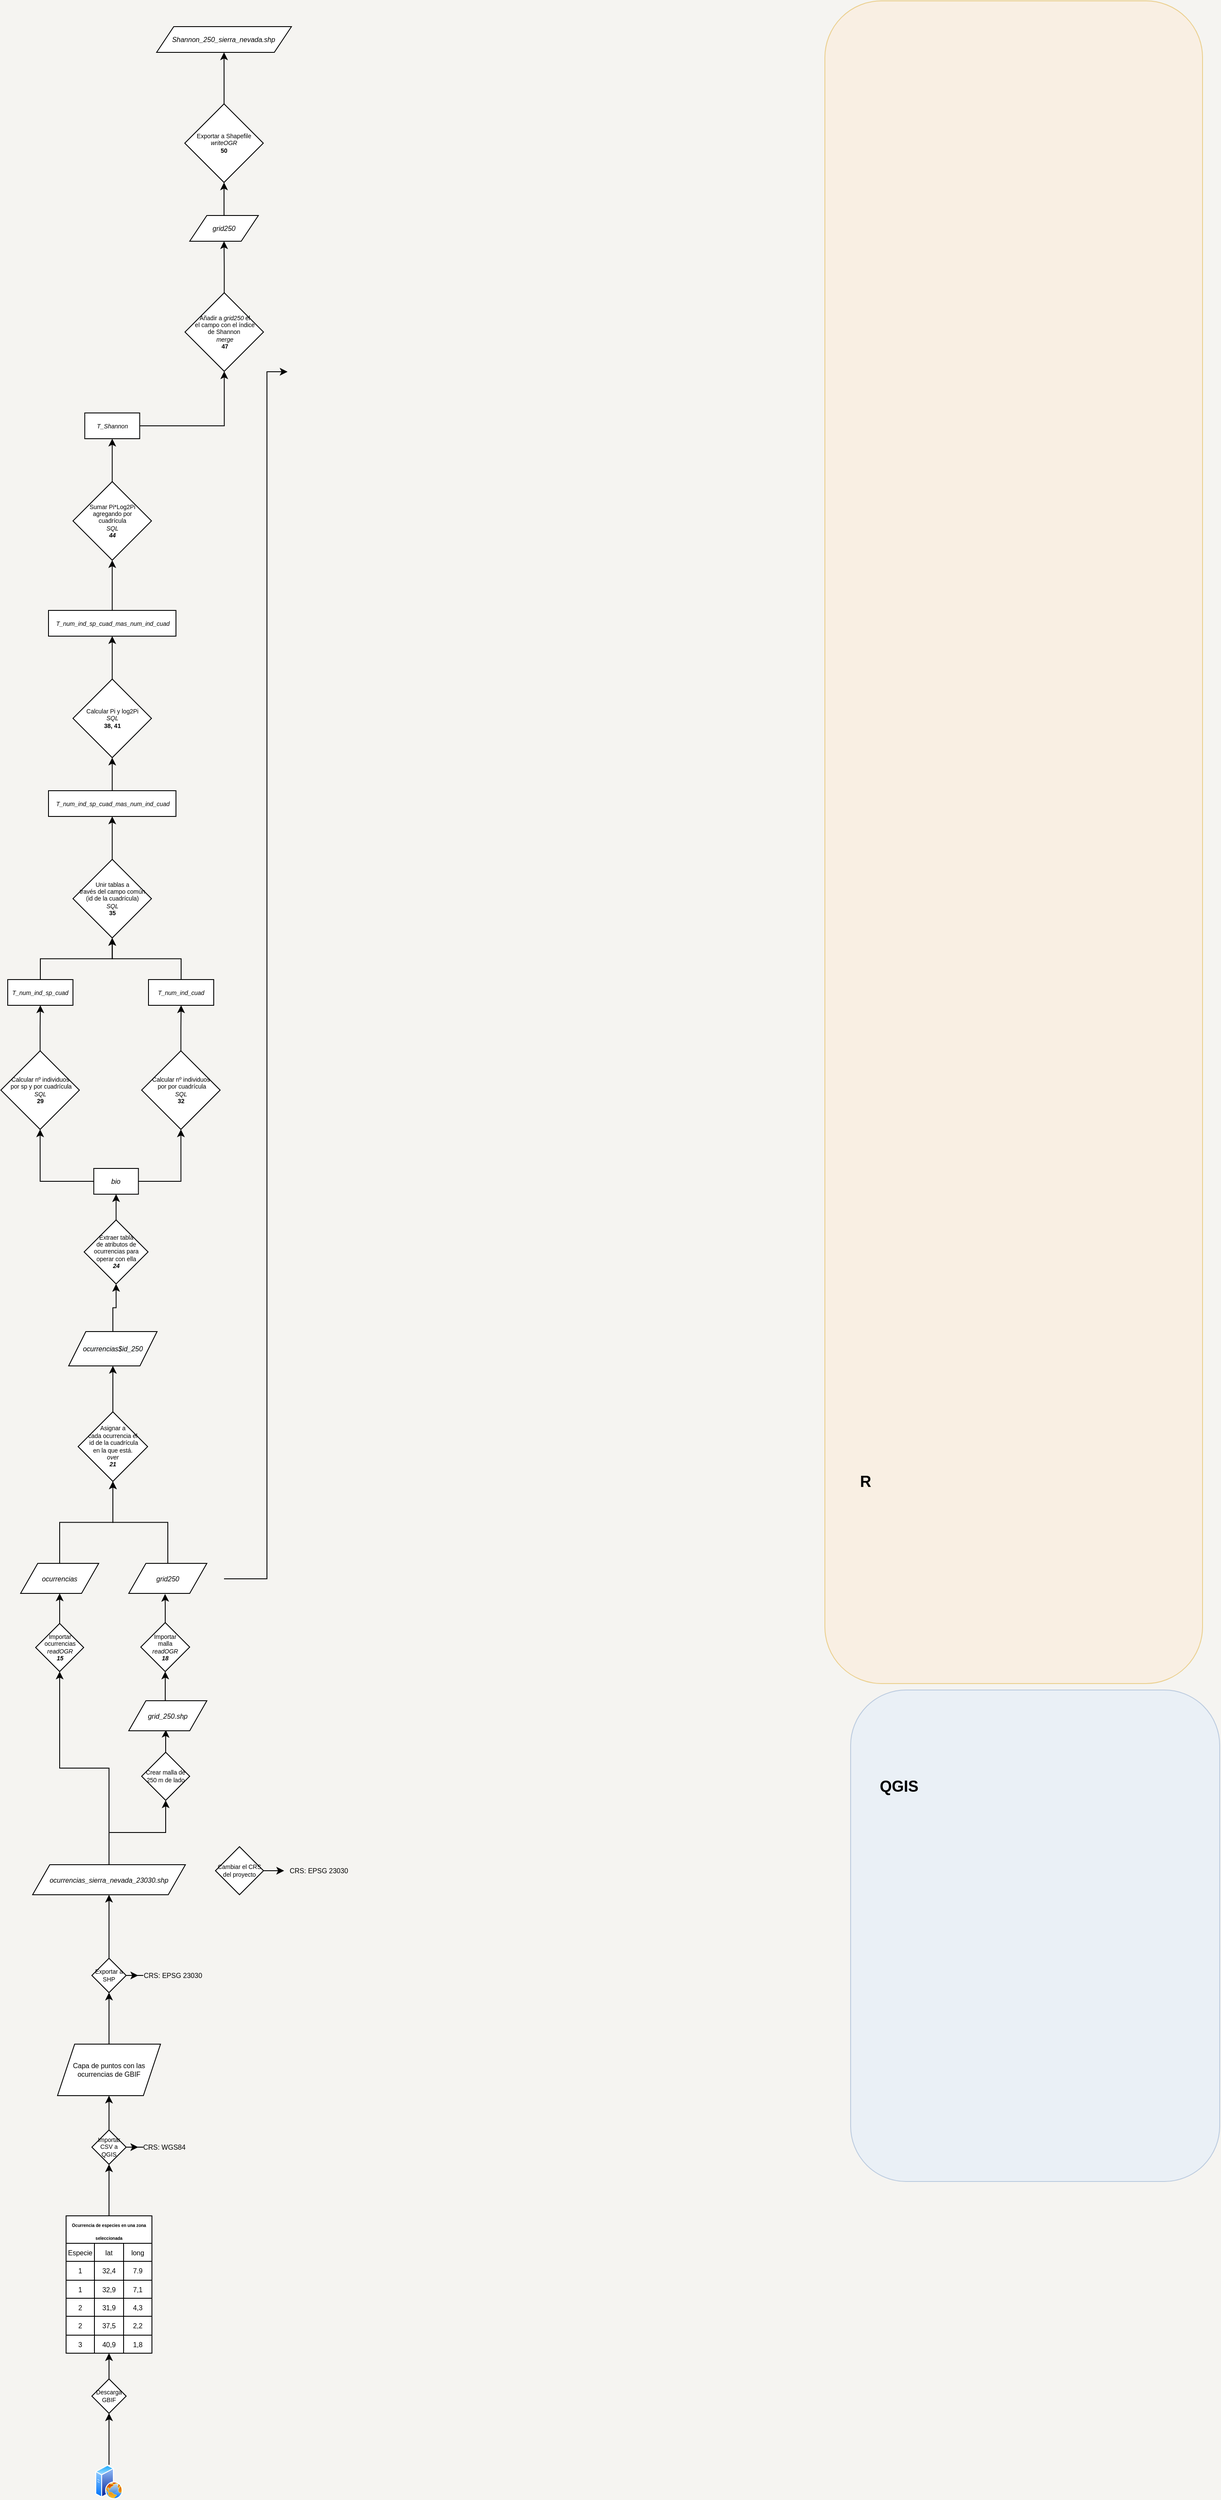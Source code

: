 <mxfile version="13.9.9" type="device"><diagram id="Jit6ATI7Qt1ZiND9DbnM" name="Page-1"><mxGraphModel dx="-1002" dy="2144" grid="0" gridSize="10" guides="1" tooltips="1" connect="1" arrows="1" fold="1" page="0" pageScale="1" pageWidth="827" pageHeight="1169" background="#F5F4F1" math="0" shadow="0"><root><mxCell id="0"/><mxCell id="1" parent="0"/><mxCell id="W3SlVdfrZyyok9W8B5x4-67" value="" style="rounded=1;whiteSpace=wrap;html=1;fontSize=8;opacity=40;fillColor=#dae8fc;strokeColor=#6c8ebf;" parent="1" vertex="1"><mxGeometry x="2220" y="-12.5" width="430" height="572.5" as="geometry"/></mxCell><mxCell id="W3SlVdfrZyyok9W8B5x4-66" value="" style="rounded=1;whiteSpace=wrap;html=1;fontSize=8;fillColor=#ffe6cc;strokeColor=#d79b00;opacity=40;" parent="1" vertex="1"><mxGeometry x="2190" y="-1980" width="440" height="1960" as="geometry"/></mxCell><mxCell id="2_f8lwy6tJqQZ87SBYRz-4" style="edgeStyle=orthogonalEdgeStyle;rounded=0;orthogonalLoop=1;jettySize=auto;html=1;entryX=0.5;entryY=1;entryDx=0;entryDy=0;fontSize=7;" parent="1" source="2_f8lwy6tJqQZ87SBYRz-5" target="2_f8lwy6tJqQZ87SBYRz-7" edge="1"><mxGeometry relative="1" as="geometry"/></mxCell><mxCell id="2_f8lwy6tJqQZ87SBYRz-5" value="" style="aspect=fixed;perimeter=ellipsePerimeter;html=1;align=center;shadow=0;dashed=0;spacingTop=3;image;image=img/lib/active_directory/web_server.svg;fontSize=7;" parent="1" vertex="1"><mxGeometry x="1340" y="890" width="32" height="40" as="geometry"/></mxCell><mxCell id="2_f8lwy6tJqQZ87SBYRz-75" style="edgeStyle=orthogonalEdgeStyle;rounded=0;orthogonalLoop=1;jettySize=auto;html=1;fontSize=8;" parent="1" source="2_f8lwy6tJqQZ87SBYRz-7" target="2_f8lwy6tJqQZ87SBYRz-47" edge="1"><mxGeometry relative="1" as="geometry"/></mxCell><mxCell id="2_f8lwy6tJqQZ87SBYRz-7" value="Descarga GBIF" style="rhombus;whiteSpace=wrap;html=1;fontSize=7;" parent="1" vertex="1"><mxGeometry x="1336" y="790" width="40" height="40" as="geometry"/></mxCell><mxCell id="2_f8lwy6tJqQZ87SBYRz-76" value="" style="group" parent="1" vertex="1" connectable="0"><mxGeometry x="1296" y="600" width="120" height="160" as="geometry"/></mxCell><mxCell id="2_f8lwy6tJqQZ87SBYRz-32" value="" style="shape=partialRectangle;html=1;whiteSpace=wrap;connectable=0;fillColor=none;top=0;left=0;bottom=0;right=0;overflow=hidden;strokeColor=#000000;" parent="2_f8lwy6tJqQZ87SBYRz-76" vertex="1"><mxGeometry y="80" width="60" height="40" as="geometry"/></mxCell><mxCell id="2_f8lwy6tJqQZ87SBYRz-33" value="" style="shape=partialRectangle;html=1;whiteSpace=wrap;connectable=0;fillColor=none;top=0;left=0;bottom=0;right=0;overflow=hidden;strokeColor=#000000;" parent="2_f8lwy6tJqQZ87SBYRz-76" vertex="1"><mxGeometry x="60" y="80" width="60" height="40" as="geometry"/></mxCell><mxCell id="2_f8lwy6tJqQZ87SBYRz-47" value="" style="shape=table;html=1;whiteSpace=wrap;startSize=0;container=1;collapsible=0;childLayout=tableLayout;fontSize=7;" parent="2_f8lwy6tJqQZ87SBYRz-76" vertex="1"><mxGeometry x="10" y="32" width="100" height="128" as="geometry"/></mxCell><mxCell id="2_f8lwy6tJqQZ87SBYRz-48" value="" style="shape=partialRectangle;html=1;whiteSpace=wrap;collapsible=0;dropTarget=0;pointerEvents=0;fillColor=none;top=0;left=0;bottom=0;right=0;points=[[0,0.5],[1,0.5]];portConstraint=eastwest;" parent="2_f8lwy6tJqQZ87SBYRz-47" vertex="1"><mxGeometry width="100" height="21" as="geometry"/></mxCell><mxCell id="2_f8lwy6tJqQZ87SBYRz-49" value="Especie" style="shape=partialRectangle;html=1;whiteSpace=wrap;connectable=0;overflow=hidden;fillColor=none;top=0;left=0;bottom=0;right=0;fontSize=8;" parent="2_f8lwy6tJqQZ87SBYRz-48" vertex="1"><mxGeometry width="33" height="21" as="geometry"/></mxCell><mxCell id="2_f8lwy6tJqQZ87SBYRz-50" value="lat" style="shape=partialRectangle;html=1;whiteSpace=wrap;connectable=0;overflow=hidden;fillColor=none;top=0;left=0;bottom=0;right=0;fontSize=8;" parent="2_f8lwy6tJqQZ87SBYRz-48" vertex="1"><mxGeometry x="33" width="34" height="21" as="geometry"/></mxCell><mxCell id="2_f8lwy6tJqQZ87SBYRz-51" value="long" style="shape=partialRectangle;html=1;whiteSpace=wrap;connectable=0;overflow=hidden;fillColor=none;top=0;left=0;bottom=0;right=0;fontSize=8;" parent="2_f8lwy6tJqQZ87SBYRz-48" vertex="1"><mxGeometry x="67" width="33" height="21" as="geometry"/></mxCell><mxCell id="2_f8lwy6tJqQZ87SBYRz-52" value="" style="shape=partialRectangle;html=1;whiteSpace=wrap;collapsible=0;dropTarget=0;pointerEvents=0;fillColor=none;top=0;left=0;bottom=0;right=0;points=[[0,0.5],[1,0.5]];portConstraint=eastwest;" parent="2_f8lwy6tJqQZ87SBYRz-47" vertex="1"><mxGeometry y="21" width="100" height="22" as="geometry"/></mxCell><mxCell id="2_f8lwy6tJqQZ87SBYRz-53" value="1" style="shape=partialRectangle;html=1;whiteSpace=wrap;connectable=0;overflow=hidden;fillColor=none;top=0;left=0;bottom=0;right=0;fontSize=8;" parent="2_f8lwy6tJqQZ87SBYRz-52" vertex="1"><mxGeometry width="33" height="22" as="geometry"/></mxCell><mxCell id="2_f8lwy6tJqQZ87SBYRz-54" value="32,4" style="shape=partialRectangle;html=1;whiteSpace=wrap;connectable=0;overflow=hidden;fillColor=none;top=0;left=0;bottom=0;right=0;fontSize=8;" parent="2_f8lwy6tJqQZ87SBYRz-52" vertex="1"><mxGeometry x="33" width="34" height="22" as="geometry"/></mxCell><mxCell id="2_f8lwy6tJqQZ87SBYRz-55" value="7.9" style="shape=partialRectangle;html=1;whiteSpace=wrap;connectable=0;overflow=hidden;fillColor=none;top=0;left=0;bottom=0;right=0;fontSize=8;" parent="2_f8lwy6tJqQZ87SBYRz-52" vertex="1"><mxGeometry x="67" width="33" height="22" as="geometry"/></mxCell><mxCell id="2_f8lwy6tJqQZ87SBYRz-56" value="" style="shape=partialRectangle;html=1;whiteSpace=wrap;collapsible=0;dropTarget=0;pointerEvents=0;fillColor=none;top=0;left=0;bottom=0;right=0;points=[[0,0.5],[1,0.5]];portConstraint=eastwest;" parent="2_f8lwy6tJqQZ87SBYRz-47" vertex="1"><mxGeometry y="43" width="100" height="21" as="geometry"/></mxCell><mxCell id="2_f8lwy6tJqQZ87SBYRz-57" value="1" style="shape=partialRectangle;html=1;whiteSpace=wrap;connectable=0;overflow=hidden;fillColor=none;top=0;left=0;bottom=0;right=0;fontSize=8;" parent="2_f8lwy6tJqQZ87SBYRz-56" vertex="1"><mxGeometry width="33" height="21" as="geometry"/></mxCell><mxCell id="2_f8lwy6tJqQZ87SBYRz-58" value="32,9" style="shape=partialRectangle;html=1;whiteSpace=wrap;connectable=0;overflow=hidden;fillColor=none;top=0;left=0;bottom=0;right=0;fontSize=8;" parent="2_f8lwy6tJqQZ87SBYRz-56" vertex="1"><mxGeometry x="33" width="34" height="21" as="geometry"/></mxCell><mxCell id="2_f8lwy6tJqQZ87SBYRz-59" value="7,1" style="shape=partialRectangle;html=1;whiteSpace=wrap;connectable=0;overflow=hidden;fillColor=none;top=0;left=0;bottom=0;right=0;fontSize=8;" parent="2_f8lwy6tJqQZ87SBYRz-56" vertex="1"><mxGeometry x="67" width="33" height="21" as="geometry"/></mxCell><mxCell id="2_f8lwy6tJqQZ87SBYRz-60" value="" style="shape=partialRectangle;html=1;whiteSpace=wrap;collapsible=0;dropTarget=0;pointerEvents=0;fillColor=none;top=0;left=0;bottom=0;right=0;points=[[0,0.5],[1,0.5]];portConstraint=eastwest;" parent="2_f8lwy6tJqQZ87SBYRz-47" vertex="1"><mxGeometry y="64" width="100" height="21" as="geometry"/></mxCell><mxCell id="2_f8lwy6tJqQZ87SBYRz-61" value="2" style="shape=partialRectangle;html=1;whiteSpace=wrap;connectable=0;overflow=hidden;fillColor=none;top=0;left=0;bottom=0;right=0;fontSize=8;" parent="2_f8lwy6tJqQZ87SBYRz-60" vertex="1"><mxGeometry width="33" height="21" as="geometry"/></mxCell><mxCell id="2_f8lwy6tJqQZ87SBYRz-62" value="31,9" style="shape=partialRectangle;html=1;whiteSpace=wrap;connectable=0;overflow=hidden;fillColor=none;top=0;left=0;bottom=0;right=0;fontSize=8;" parent="2_f8lwy6tJqQZ87SBYRz-60" vertex="1"><mxGeometry x="33" width="34" height="21" as="geometry"/></mxCell><mxCell id="2_f8lwy6tJqQZ87SBYRz-63" value="4,3" style="shape=partialRectangle;html=1;whiteSpace=wrap;connectable=0;overflow=hidden;fillColor=none;top=0;left=0;bottom=0;right=0;fontSize=8;" parent="2_f8lwy6tJqQZ87SBYRz-60" vertex="1"><mxGeometry x="67" width="33" height="21" as="geometry"/></mxCell><mxCell id="2_f8lwy6tJqQZ87SBYRz-64" value="" style="shape=partialRectangle;html=1;whiteSpace=wrap;collapsible=0;dropTarget=0;pointerEvents=0;fillColor=none;top=0;left=0;bottom=0;right=0;points=[[0,0.5],[1,0.5]];portConstraint=eastwest;" parent="2_f8lwy6tJqQZ87SBYRz-47" vertex="1"><mxGeometry y="85" width="100" height="22" as="geometry"/></mxCell><mxCell id="2_f8lwy6tJqQZ87SBYRz-65" value="2" style="shape=partialRectangle;html=1;whiteSpace=wrap;connectable=0;overflow=hidden;fillColor=none;top=0;left=0;bottom=0;right=0;fontSize=8;" parent="2_f8lwy6tJqQZ87SBYRz-64" vertex="1"><mxGeometry width="33" height="22" as="geometry"/></mxCell><mxCell id="2_f8lwy6tJqQZ87SBYRz-66" value="37,5" style="shape=partialRectangle;html=1;whiteSpace=wrap;connectable=0;overflow=hidden;fillColor=none;top=0;left=0;bottom=0;right=0;fontSize=8;" parent="2_f8lwy6tJqQZ87SBYRz-64" vertex="1"><mxGeometry x="33" width="34" height="22" as="geometry"/></mxCell><mxCell id="2_f8lwy6tJqQZ87SBYRz-67" value="2,2" style="shape=partialRectangle;html=1;whiteSpace=wrap;connectable=0;overflow=hidden;fillColor=none;top=0;left=0;bottom=0;right=0;fontSize=8;" parent="2_f8lwy6tJqQZ87SBYRz-64" vertex="1"><mxGeometry x="67" width="33" height="22" as="geometry"/></mxCell><mxCell id="2_f8lwy6tJqQZ87SBYRz-68" value="" style="shape=partialRectangle;html=1;whiteSpace=wrap;collapsible=0;dropTarget=0;pointerEvents=0;fillColor=none;top=0;left=0;bottom=0;right=0;points=[[0,0.5],[1,0.5]];portConstraint=eastwest;" parent="2_f8lwy6tJqQZ87SBYRz-47" vertex="1"><mxGeometry y="107" width="100" height="21" as="geometry"/></mxCell><mxCell id="2_f8lwy6tJqQZ87SBYRz-69" value="3" style="shape=partialRectangle;html=1;whiteSpace=wrap;connectable=0;overflow=hidden;fillColor=none;top=0;left=0;bottom=0;right=0;fontSize=8;" parent="2_f8lwy6tJqQZ87SBYRz-68" vertex="1"><mxGeometry width="33" height="21" as="geometry"/></mxCell><mxCell id="2_f8lwy6tJqQZ87SBYRz-70" value="40,9" style="shape=partialRectangle;html=1;whiteSpace=wrap;connectable=0;overflow=hidden;fillColor=none;top=0;left=0;bottom=0;right=0;fontSize=8;" parent="2_f8lwy6tJqQZ87SBYRz-68" vertex="1"><mxGeometry x="33" width="34" height="21" as="geometry"/></mxCell><mxCell id="2_f8lwy6tJqQZ87SBYRz-71" value="1,8" style="shape=partialRectangle;html=1;whiteSpace=wrap;connectable=0;overflow=hidden;fillColor=none;top=0;left=0;bottom=0;right=0;fontSize=8;" parent="2_f8lwy6tJqQZ87SBYRz-68" vertex="1"><mxGeometry x="67" width="33" height="21" as="geometry"/></mxCell><mxCell id="2_f8lwy6tJqQZ87SBYRz-72" value="&lt;font style=&quot;font-size: 5px&quot;&gt;Ocurrencia de especies en una zona seleccionada&lt;/font&gt;" style="rounded=0;whiteSpace=wrap;html=1;strokeColor=#000000;fontStyle=1" parent="2_f8lwy6tJqQZ87SBYRz-76" vertex="1"><mxGeometry x="10" width="100" height="32" as="geometry"/></mxCell><mxCell id="2_f8lwy6tJqQZ87SBYRz-80" style="edgeStyle=orthogonalEdgeStyle;rounded=0;orthogonalLoop=1;jettySize=auto;html=1;exitX=0.5;exitY=0;exitDx=0;exitDy=0;entryX=0.5;entryY=1;entryDx=0;entryDy=0;fontSize=8;" parent="1" source="2_f8lwy6tJqQZ87SBYRz-77" target="2_f8lwy6tJqQZ87SBYRz-79" edge="1"><mxGeometry relative="1" as="geometry"/></mxCell><mxCell id="2_f8lwy6tJqQZ87SBYRz-84" style="edgeStyle=orthogonalEdgeStyle;rounded=0;orthogonalLoop=1;jettySize=auto;html=1;fontSize=8;" parent="1" source="2_f8lwy6tJqQZ87SBYRz-77" target="2_f8lwy6tJqQZ87SBYRz-82" edge="1"><mxGeometry relative="1" as="geometry"/></mxCell><mxCell id="2_f8lwy6tJqQZ87SBYRz-77" value="Importar CSV a QGIS" style="rhombus;whiteSpace=wrap;html=1;fontSize=7;" parent="1" vertex="1"><mxGeometry x="1336" y="500" width="40" height="40" as="geometry"/></mxCell><mxCell id="2_f8lwy6tJqQZ87SBYRz-78" style="edgeStyle=orthogonalEdgeStyle;rounded=0;orthogonalLoop=1;jettySize=auto;html=1;entryX=0.5;entryY=1;entryDx=0;entryDy=0;fontSize=8;" parent="1" source="2_f8lwy6tJqQZ87SBYRz-72" target="2_f8lwy6tJqQZ87SBYRz-77" edge="1"><mxGeometry relative="1" as="geometry"/></mxCell><mxCell id="2_f8lwy6tJqQZ87SBYRz-86" style="edgeStyle=orthogonalEdgeStyle;rounded=0;orthogonalLoop=1;jettySize=auto;html=1;exitX=0.5;exitY=0;exitDx=0;exitDy=0;entryX=0.5;entryY=1;entryDx=0;entryDy=0;fontSize=8;" parent="1" source="2_f8lwy6tJqQZ87SBYRz-79" target="2_f8lwy6tJqQZ87SBYRz-85" edge="1"><mxGeometry relative="1" as="geometry"/></mxCell><mxCell id="2_f8lwy6tJqQZ87SBYRz-79" value="Capa de puntos con las ocurrencias de GBIF" style="shape=parallelogram;perimeter=parallelogramPerimeter;whiteSpace=wrap;html=1;fixedSize=1;strokeColor=#000000;fontSize=8;" parent="1" vertex="1"><mxGeometry x="1296" y="400" width="120" height="60" as="geometry"/></mxCell><mxCell id="2_f8lwy6tJqQZ87SBYRz-82" value="CRS: WGS84" style="text;html=1;align=center;verticalAlign=middle;resizable=0;points=[];autosize=1;fontSize=8;" parent="1" vertex="1"><mxGeometry x="1390" y="510" width="60" height="20" as="geometry"/></mxCell><mxCell id="2_f8lwy6tJqQZ87SBYRz-88" style="edgeStyle=orthogonalEdgeStyle;rounded=0;orthogonalLoop=1;jettySize=auto;html=1;fontSize=8;" parent="1" source="2_f8lwy6tJqQZ87SBYRz-85" target="2_f8lwy6tJqQZ87SBYRz-87" edge="1"><mxGeometry relative="1" as="geometry"/></mxCell><mxCell id="W3SlVdfrZyyok9W8B5x4-6" style="edgeStyle=orthogonalEdgeStyle;rounded=0;orthogonalLoop=1;jettySize=auto;html=1;" parent="1" source="2_f8lwy6tJqQZ87SBYRz-85" target="W3SlVdfrZyyok9W8B5x4-65" edge="1"><mxGeometry relative="1" as="geometry"/></mxCell><mxCell id="2_f8lwy6tJqQZ87SBYRz-85" value="Exportar a SHP" style="rhombus;whiteSpace=wrap;html=1;fontSize=7;" parent="1" vertex="1"><mxGeometry x="1336" y="300" width="40" height="40" as="geometry"/></mxCell><mxCell id="2_f8lwy6tJqQZ87SBYRz-87" value="CRS: EPSG 23030" style="text;html=1;align=center;verticalAlign=middle;resizable=0;points=[];autosize=1;fontSize=8;" parent="1" vertex="1"><mxGeometry x="1390" y="310" width="80" height="20" as="geometry"/></mxCell><mxCell id="W3SlVdfrZyyok9W8B5x4-3" style="edgeStyle=orthogonalEdgeStyle;rounded=0;orthogonalLoop=1;jettySize=auto;html=1;" parent="1" source="2_f8lwy6tJqQZ87SBYRz-89" target="W3SlVdfrZyyok9W8B5x4-2" edge="1"><mxGeometry relative="1" as="geometry"/></mxCell><mxCell id="2_f8lwy6tJqQZ87SBYRz-89" value="Cambiar el CRS del proyecto" style="rhombus;whiteSpace=wrap;html=1;fontSize=7;" parent="1" vertex="1"><mxGeometry x="1480" y="170" width="56" height="56" as="geometry"/></mxCell><mxCell id="W3SlVdfrZyyok9W8B5x4-2" value="CRS: EPSG 23030" style="text;html=1;align=center;verticalAlign=middle;resizable=0;points=[];autosize=1;fontSize=8;" parent="1" vertex="1"><mxGeometry x="1560" y="188" width="80" height="20" as="geometry"/></mxCell><mxCell id="W3SlVdfrZyyok9W8B5x4-8" style="edgeStyle=orthogonalEdgeStyle;rounded=0;orthogonalLoop=1;jettySize=auto;html=1;entryX=0.5;entryY=1;entryDx=0;entryDy=0;fontSize=8;exitX=0.5;exitY=0;exitDx=0;exitDy=0;" parent="1" source="W3SlVdfrZyyok9W8B5x4-65" target="W3SlVdfrZyyok9W8B5x4-7" edge="1"><mxGeometry relative="1" as="geometry"><mxPoint x="1270" y="170" as="sourcePoint"/></mxGeometry></mxCell><mxCell id="W3SlVdfrZyyok9W8B5x4-14" style="edgeStyle=orthogonalEdgeStyle;rounded=0;orthogonalLoop=1;jettySize=auto;html=1;fontSize=8;exitX=0.5;exitY=0;exitDx=0;exitDy=0;" parent="1" source="W3SlVdfrZyyok9W8B5x4-65" target="W3SlVdfrZyyok9W8B5x4-11" edge="1"><mxGeometry relative="1" as="geometry"/></mxCell><mxCell id="W3SlVdfrZyyok9W8B5x4-64" style="edgeStyle=orthogonalEdgeStyle;rounded=0;orthogonalLoop=1;jettySize=auto;html=1;entryX=0.475;entryY=0.971;entryDx=0;entryDy=0;entryPerimeter=0;fontSize=8;" parent="1" source="W3SlVdfrZyyok9W8B5x4-7" target="W3SlVdfrZyyok9W8B5x4-63" edge="1"><mxGeometry relative="1" as="geometry"/></mxCell><mxCell id="W3SlVdfrZyyok9W8B5x4-7" value="Crear malla de 250 m de lado" style="rhombus;whiteSpace=wrap;html=1;fontSize=7;" parent="1" vertex="1"><mxGeometry x="1394" y="60" width="56" height="56" as="geometry"/></mxCell><mxCell id="W3SlVdfrZyyok9W8B5x4-18" style="edgeStyle=orthogonalEdgeStyle;rounded=0;orthogonalLoop=1;jettySize=auto;html=1;entryX=0.5;entryY=1;entryDx=0;entryDy=0;fontSize=8;exitX=0.5;exitY=0;exitDx=0;exitDy=0;" parent="1" source="W3SlVdfrZyyok9W8B5x4-63" target="W3SlVdfrZyyok9W8B5x4-16" edge="1"><mxGeometry relative="1" as="geometry"/></mxCell><mxCell id="W3SlVdfrZyyok9W8B5x4-13" style="edgeStyle=orthogonalEdgeStyle;rounded=0;orthogonalLoop=1;jettySize=auto;html=1;entryX=0.5;entryY=1;entryDx=0;entryDy=0;fontSize=8;" parent="1" source="W3SlVdfrZyyok9W8B5x4-11" target="W3SlVdfrZyyok9W8B5x4-61" edge="1"><mxGeometry relative="1" as="geometry"/></mxCell><mxCell id="W3SlVdfrZyyok9W8B5x4-11" value="Importar ocurrencias&lt;br&gt;&lt;i&gt;readOGR&lt;br&gt;&lt;b&gt;15&lt;/b&gt;&lt;br&gt;&lt;/i&gt;" style="rhombus;whiteSpace=wrap;html=1;fontSize=7;" parent="1" vertex="1"><mxGeometry x="1270.5" y="-90" width="56" height="56" as="geometry"/></mxCell><mxCell id="W3SlVdfrZyyok9W8B5x4-20" style="edgeStyle=orthogonalEdgeStyle;rounded=0;orthogonalLoop=1;jettySize=auto;html=1;fontSize=8;exitX=0.5;exitY=0;exitDx=0;exitDy=0;" parent="1" source="W3SlVdfrZyyok9W8B5x4-61" target="W3SlVdfrZyyok9W8B5x4-19" edge="1"><mxGeometry relative="1" as="geometry"/></mxCell><mxCell id="W3SlVdfrZyyok9W8B5x4-15" style="edgeStyle=orthogonalEdgeStyle;rounded=0;orthogonalLoop=1;jettySize=auto;html=1;entryX=0.465;entryY=1.017;entryDx=0;entryDy=0;fontSize=8;entryPerimeter=0;" parent="1" source="W3SlVdfrZyyok9W8B5x4-16" target="W3SlVdfrZyyok9W8B5x4-62" edge="1"><mxGeometry relative="1" as="geometry"/></mxCell><mxCell id="W3SlVdfrZyyok9W8B5x4-16" value="Importar&lt;br&gt;malla&lt;br&gt;&lt;i&gt;readOGR&lt;br&gt;&lt;b&gt;18&lt;/b&gt;&lt;br&gt;&lt;/i&gt;" style="rhombus;whiteSpace=wrap;html=1;fontSize=7;" parent="1" vertex="1"><mxGeometry x="1393" y="-91" width="57" height="57" as="geometry"/></mxCell><mxCell id="W3SlVdfrZyyok9W8B5x4-21" style="edgeStyle=orthogonalEdgeStyle;rounded=0;orthogonalLoop=1;jettySize=auto;html=1;fontSize=8;exitX=0.5;exitY=0;exitDx=0;exitDy=0;" parent="1" source="W3SlVdfrZyyok9W8B5x4-62" target="W3SlVdfrZyyok9W8B5x4-19" edge="1"><mxGeometry relative="1" as="geometry"/></mxCell><mxCell id="W3SlVdfrZyyok9W8B5x4-52" style="edgeStyle=orthogonalEdgeStyle;rounded=0;orthogonalLoop=1;jettySize=auto;html=1;fontSize=8;" parent="1" edge="1"><mxGeometry relative="1" as="geometry"><Array as="points"><mxPoint x="1540" y="-142"/><mxPoint x="1540" y="-1548"/></Array><mxPoint x="1490" y="-142" as="sourcePoint"/><mxPoint x="1564" y="-1548" as="targetPoint"/></mxGeometry></mxCell><mxCell id="W3SlVdfrZyyok9W8B5x4-23" style="edgeStyle=orthogonalEdgeStyle;rounded=0;orthogonalLoop=1;jettySize=auto;html=1;entryX=0.5;entryY=1;entryDx=0;entryDy=0;fontSize=8;" parent="1" source="W3SlVdfrZyyok9W8B5x4-19" target="W3SlVdfrZyyok9W8B5x4-60" edge="1"><mxGeometry relative="1" as="geometry"/></mxCell><mxCell id="W3SlVdfrZyyok9W8B5x4-19" value="Asignar a &lt;br&gt;cada ocurrencia el&lt;br&gt;&amp;nbsp;id de la cuadrícula&lt;br&gt;en la que está.&lt;br&gt;&lt;i&gt;over&lt;br&gt;&lt;b&gt;21&lt;/b&gt;&lt;br&gt;&lt;/i&gt;" style="rhombus;whiteSpace=wrap;html=1;fontSize=7;" parent="1" vertex="1"><mxGeometry x="1320" y="-336.5" width="81" height="81" as="geometry"/></mxCell><mxCell id="W3SlVdfrZyyok9W8B5x4-25" style="edgeStyle=orthogonalEdgeStyle;rounded=0;orthogonalLoop=1;jettySize=auto;html=1;entryX=0.5;entryY=1;entryDx=0;entryDy=0;fontSize=8;exitX=0.5;exitY=0;exitDx=0;exitDy=0;" parent="1" source="W3SlVdfrZyyok9W8B5x4-60" target="W3SlVdfrZyyok9W8B5x4-24" edge="1"><mxGeometry relative="1" as="geometry"/></mxCell><mxCell id="W3SlVdfrZyyok9W8B5x4-27" style="edgeStyle=orthogonalEdgeStyle;rounded=0;orthogonalLoop=1;jettySize=auto;html=1;entryX=0.5;entryY=1;entryDx=0;entryDy=0;fontSize=8;" parent="1" source="W3SlVdfrZyyok9W8B5x4-24" target="W3SlVdfrZyyok9W8B5x4-26" edge="1"><mxGeometry relative="1" as="geometry"/></mxCell><mxCell id="W3SlVdfrZyyok9W8B5x4-24" value="Extraer tabla&lt;br&gt;de atributos de ocurrencias para operar con ella&lt;br&gt;&lt;b&gt;&lt;i&gt;24&lt;/i&gt;&lt;/b&gt;" style="rhombus;whiteSpace=wrap;html=1;fontSize=7;" parent="1" vertex="1"><mxGeometry x="1327" y="-560" width="74.5" height="74.5" as="geometry"/></mxCell><mxCell id="W3SlVdfrZyyok9W8B5x4-29" style="edgeStyle=orthogonalEdgeStyle;rounded=0;orthogonalLoop=1;jettySize=auto;html=1;entryX=0.5;entryY=1;entryDx=0;entryDy=0;fontSize=8;" parent="1" source="W3SlVdfrZyyok9W8B5x4-26" target="W3SlVdfrZyyok9W8B5x4-28" edge="1"><mxGeometry relative="1" as="geometry"/></mxCell><mxCell id="W3SlVdfrZyyok9W8B5x4-35" style="edgeStyle=orthogonalEdgeStyle;rounded=0;orthogonalLoop=1;jettySize=auto;html=1;entryX=0.5;entryY=1;entryDx=0;entryDy=0;fontSize=8;" parent="1" source="W3SlVdfrZyyok9W8B5x4-26" target="W3SlVdfrZyyok9W8B5x4-33" edge="1"><mxGeometry relative="1" as="geometry"/></mxCell><mxCell id="W3SlVdfrZyyok9W8B5x4-26" value="bio" style="rounded=0;whiteSpace=wrap;html=1;fontSize=8;fontStyle=2" parent="1" vertex="1"><mxGeometry x="1338.25" y="-620" width="52" height="30" as="geometry"/></mxCell><mxCell id="W3SlVdfrZyyok9W8B5x4-31" style="edgeStyle=orthogonalEdgeStyle;rounded=0;orthogonalLoop=1;jettySize=auto;html=1;entryX=0.5;entryY=1;entryDx=0;entryDy=0;fontSize=8;" parent="1" source="W3SlVdfrZyyok9W8B5x4-28" target="W3SlVdfrZyyok9W8B5x4-30" edge="1"><mxGeometry relative="1" as="geometry"/></mxCell><mxCell id="W3SlVdfrZyyok9W8B5x4-28" value="Calcular nº individuos&lt;br&gt;&amp;nbsp;por sp y por cuadrícula&lt;br&gt;&lt;i&gt;SQL&lt;br&gt;&lt;/i&gt;&lt;b&gt;29&lt;/b&gt;&lt;span style=&quot;color: rgba(0 , 0 , 0 , 0) ; font-family: monospace ; font-size: 0px&quot;&gt;xGraphModel%3E%3Croot%3E%3CmxCell%20id%3D%220%22%2F%3E%3CmxCell%20id%3D%221%22%20parent%3D%220%22%2F%3E%3CmxCell%20id%3D%222%22%20value%3D%22Extraer%20tabla%20de%20atributos%20de%20ocurrencias%20para%20operar%20con%20ella%22%20style%3D%22rhombus%3BwhiteSpace%3Dwrap%3Bhtml%3D1%3BfontSize%3D7%3B%22%20vertex%3D%221%22%20parent%3D%221%22%3E%3CmxGeometry%20x%3D%221327%22%20y%3D%22-560%22%20width%3D%2274.5%22%20height%3D%2274.5%22%20as%3D%22geometry%22%2F%3E%3C%2FmxCell%3E%3C%2Froot%3E%3C%2FmxGraphModel%3E&lt;/span&gt;" style="rhombus;whiteSpace=wrap;html=1;fontSize=7;" parent="1" vertex="1"><mxGeometry x="1230" y="-757" width="91.5" height="91.5" as="geometry"/></mxCell><mxCell id="W3SlVdfrZyyok9W8B5x4-38" style="edgeStyle=orthogonalEdgeStyle;rounded=0;orthogonalLoop=1;jettySize=auto;html=1;entryX=0.5;entryY=1;entryDx=0;entryDy=0;fontSize=8;" parent="1" source="W3SlVdfrZyyok9W8B5x4-30" target="W3SlVdfrZyyok9W8B5x4-36" edge="1"><mxGeometry relative="1" as="geometry"/></mxCell><mxCell id="W3SlVdfrZyyok9W8B5x4-30" value="&lt;i style=&quot;font-size: 7px&quot;&gt;T_num_ind_sp_cuad&lt;/i&gt;" style="rounded=0;whiteSpace=wrap;html=1;fontSize=8;" parent="1" vertex="1"><mxGeometry x="1238" y="-840" width="76" height="30" as="geometry"/></mxCell><mxCell id="W3SlVdfrZyyok9W8B5x4-32" style="edgeStyle=orthogonalEdgeStyle;rounded=0;orthogonalLoop=1;jettySize=auto;html=1;entryX=0.5;entryY=1;entryDx=0;entryDy=0;fontSize=8;" parent="1" source="W3SlVdfrZyyok9W8B5x4-33" target="W3SlVdfrZyyok9W8B5x4-34" edge="1"><mxGeometry relative="1" as="geometry"/></mxCell><mxCell id="W3SlVdfrZyyok9W8B5x4-33" value="Calcular nº individuos&lt;br&gt;&amp;nbsp;por por cuadrícula&lt;br&gt;&lt;i&gt;SQL&lt;br&gt;&lt;/i&gt;&lt;b&gt;32&lt;/b&gt;&lt;span style=&quot;color: rgba(0 , 0 , 0 , 0) ; font-family: monospace ; font-size: 0px&quot;&gt;mxGraphModel%3E%3Croot%3E%3CmxCell%20id%3D%220%22%2F%3E%3CmxCell%20id%3D%221%22%20parent%3D%220%22%2F%3E%3CmxCell%20id%3D%222%22%20value%3D%22Extraer%20tabla%20de%20atributos%20de%20ocurrencias%20para%20operar%20con%20ella%22%20style%3D%22rhombus%3BwhiteSpace%3Dwrap%3Bhtml%3D1%3BfontSize%3D7%3B%22%20vertex%3D%221%22%20parent%3D%221%22%3E%3CmxGeometry%20x%3D%221327%22%20y%3D%22-560%22%20width%3D%2274.5%22%20height%3D%2274.5%22%20as%3D%22geometry%22%2F%3E%3C%2FmxCell%3E%3C%2Froot%3E%3C%2FmxGraphModel%3E&lt;/span&gt;" style="rhombus;whiteSpace=wrap;html=1;fontSize=7;" parent="1" vertex="1"><mxGeometry x="1394" y="-757" width="91.5" height="91.5" as="geometry"/></mxCell><mxCell id="W3SlVdfrZyyok9W8B5x4-39" style="edgeStyle=orthogonalEdgeStyle;rounded=0;orthogonalLoop=1;jettySize=auto;html=1;entryX=0.5;entryY=1;entryDx=0;entryDy=0;fontSize=8;" parent="1" source="W3SlVdfrZyyok9W8B5x4-34" target="W3SlVdfrZyyok9W8B5x4-36" edge="1"><mxGeometry relative="1" as="geometry"/></mxCell><mxCell id="W3SlVdfrZyyok9W8B5x4-34" value="&lt;i style=&quot;font-size: 7px&quot;&gt;T_num_ind_cuad&lt;/i&gt;" style="rounded=0;whiteSpace=wrap;html=1;fontSize=8;" parent="1" vertex="1"><mxGeometry x="1402" y="-840" width="76" height="30" as="geometry"/></mxCell><mxCell id="W3SlVdfrZyyok9W8B5x4-41" style="edgeStyle=orthogonalEdgeStyle;rounded=0;orthogonalLoop=1;jettySize=auto;html=1;entryX=0.5;entryY=1;entryDx=0;entryDy=0;fontSize=8;" parent="1" source="W3SlVdfrZyyok9W8B5x4-36" target="W3SlVdfrZyyok9W8B5x4-40" edge="1"><mxGeometry relative="1" as="geometry"/></mxCell><mxCell id="W3SlVdfrZyyok9W8B5x4-36" value="Unir tablas a&lt;br&gt;través del campo común&lt;br&gt;(id de la cuadrícula)&lt;br&gt;&lt;i&gt;SQL&lt;br&gt;&lt;/i&gt;&lt;b&gt;35&lt;/b&gt;" style="rhombus;whiteSpace=wrap;html=1;fontSize=7;" parent="1" vertex="1"><mxGeometry x="1314" y="-980" width="91.5" height="91.5" as="geometry"/></mxCell><mxCell id="W3SlVdfrZyyok9W8B5x4-43" style="edgeStyle=orthogonalEdgeStyle;rounded=0;orthogonalLoop=1;jettySize=auto;html=1;entryX=0.5;entryY=1;entryDx=0;entryDy=0;fontSize=8;" parent="1" source="W3SlVdfrZyyok9W8B5x4-40" target="W3SlVdfrZyyok9W8B5x4-42" edge="1"><mxGeometry relative="1" as="geometry"/></mxCell><mxCell id="W3SlVdfrZyyok9W8B5x4-40" value="&lt;span style=&quot;font-size: 7px&quot;&gt;&lt;i&gt;T_num_ind_sp_cuad_mas_num_ind_cuad&lt;/i&gt;&lt;/span&gt;" style="rounded=0;whiteSpace=wrap;html=1;fontSize=8;" parent="1" vertex="1"><mxGeometry x="1285.5" y="-1060" width="148.5" height="30" as="geometry"/></mxCell><mxCell id="W3SlVdfrZyyok9W8B5x4-45" style="edgeStyle=orthogonalEdgeStyle;rounded=0;orthogonalLoop=1;jettySize=auto;html=1;entryX=0.5;entryY=1;entryDx=0;entryDy=0;fontSize=8;" parent="1" source="W3SlVdfrZyyok9W8B5x4-42" target="W3SlVdfrZyyok9W8B5x4-44" edge="1"><mxGeometry relative="1" as="geometry"/></mxCell><mxCell id="W3SlVdfrZyyok9W8B5x4-42" value="Calcular Pi y log2Pi&lt;br&gt;&lt;i&gt;SQL&lt;br&gt;&lt;/i&gt;&lt;b&gt;38, 41&lt;/b&gt;" style="rhombus;whiteSpace=wrap;html=1;fontSize=7;" parent="1" vertex="1"><mxGeometry x="1314" y="-1190" width="91.5" height="91.5" as="geometry"/></mxCell><mxCell id="W3SlVdfrZyyok9W8B5x4-47" style="edgeStyle=orthogonalEdgeStyle;rounded=0;orthogonalLoop=1;jettySize=auto;html=1;entryX=0.5;entryY=1;entryDx=0;entryDy=0;fontSize=8;" parent="1" source="W3SlVdfrZyyok9W8B5x4-44" target="W3SlVdfrZyyok9W8B5x4-46" edge="1"><mxGeometry relative="1" as="geometry"/></mxCell><mxCell id="W3SlVdfrZyyok9W8B5x4-44" value="&lt;span style=&quot;font-size: 7px&quot;&gt;&lt;i&gt;T_num_ind_sp_cuad_mas_num_ind_cuad&lt;/i&gt;&lt;/span&gt;" style="rounded=0;whiteSpace=wrap;html=1;fontSize=8;" parent="1" vertex="1"><mxGeometry x="1285.5" y="-1270" width="148.5" height="30" as="geometry"/></mxCell><mxCell id="W3SlVdfrZyyok9W8B5x4-49" style="edgeStyle=orthogonalEdgeStyle;rounded=0;orthogonalLoop=1;jettySize=auto;html=1;entryX=0.5;entryY=1;entryDx=0;entryDy=0;fontSize=8;" parent="1" source="W3SlVdfrZyyok9W8B5x4-46" target="W3SlVdfrZyyok9W8B5x4-48" edge="1"><mxGeometry relative="1" as="geometry"/></mxCell><mxCell id="W3SlVdfrZyyok9W8B5x4-46" value="Sumar Pi*Log2Pi &lt;br&gt;agregando por&lt;br&gt;cuadrícula&lt;br&gt;&lt;i&gt;SQL&lt;br&gt;&lt;/i&gt;&lt;b&gt;&lt;i&gt;44&lt;/i&gt;&lt;/b&gt;" style="rhombus;whiteSpace=wrap;html=1;fontSize=7;" parent="1" vertex="1"><mxGeometry x="1314" y="-1420" width="91.5" height="91.5" as="geometry"/></mxCell><mxCell id="W3SlVdfrZyyok9W8B5x4-51" style="edgeStyle=orthogonalEdgeStyle;rounded=0;orthogonalLoop=1;jettySize=auto;html=1;entryX=0.5;entryY=1;entryDx=0;entryDy=0;fontSize=8;" parent="1" source="W3SlVdfrZyyok9W8B5x4-48" target="W3SlVdfrZyyok9W8B5x4-50" edge="1"><mxGeometry relative="1" as="geometry"/></mxCell><mxCell id="W3SlVdfrZyyok9W8B5x4-48" value="&lt;span style=&quot;font-size: 7px&quot;&gt;&lt;i&gt;T_Shannon&lt;/i&gt;&lt;/span&gt;" style="rounded=0;whiteSpace=wrap;html=1;fontSize=8;" parent="1" vertex="1"><mxGeometry x="1327.75" y="-1500" width="64" height="30" as="geometry"/></mxCell><mxCell id="W3SlVdfrZyyok9W8B5x4-54" style="edgeStyle=orthogonalEdgeStyle;rounded=0;orthogonalLoop=1;jettySize=auto;html=1;entryX=0.5;entryY=1;entryDx=0;entryDy=0;fontSize=8;" parent="1" source="W3SlVdfrZyyok9W8B5x4-50" target="W3SlVdfrZyyok9W8B5x4-53" edge="1"><mxGeometry relative="1" as="geometry"/></mxCell><mxCell id="W3SlVdfrZyyok9W8B5x4-50" value="Añadir a &lt;i&gt;grid250&lt;/i&gt;&amp;nbsp;el&lt;br&gt;el campo con el índice&lt;br&gt;de Shannon&amp;nbsp;&lt;br&gt;&lt;i&gt;merge&lt;/i&gt;&lt;br&gt;&lt;b&gt;47&lt;/b&gt;" style="rhombus;whiteSpace=wrap;html=1;fontSize=7;" parent="1" vertex="1"><mxGeometry x="1444.5" y="-1640" width="91.5" height="91.5" as="geometry"/></mxCell><mxCell id="W3SlVdfrZyyok9W8B5x4-56" style="edgeStyle=orthogonalEdgeStyle;rounded=0;orthogonalLoop=1;jettySize=auto;html=1;entryX=0.5;entryY=1;entryDx=0;entryDy=0;fontSize=8;" parent="1" source="W3SlVdfrZyyok9W8B5x4-53" target="W3SlVdfrZyyok9W8B5x4-55" edge="1"><mxGeometry relative="1" as="geometry"/></mxCell><mxCell id="W3SlVdfrZyyok9W8B5x4-53" value="grid250" style="shape=parallelogram;perimeter=parallelogramPerimeter;whiteSpace=wrap;html=1;fixedSize=1;fontSize=8;fontStyle=2" parent="1" vertex="1"><mxGeometry x="1450" y="-1730" width="80" height="30" as="geometry"/></mxCell><mxCell id="W3SlVdfrZyyok9W8B5x4-58" style="edgeStyle=orthogonalEdgeStyle;rounded=0;orthogonalLoop=1;jettySize=auto;html=1;entryX=0.5;entryY=1;entryDx=0;entryDy=0;fontSize=8;" parent="1" source="W3SlVdfrZyyok9W8B5x4-55" target="W3SlVdfrZyyok9W8B5x4-57" edge="1"><mxGeometry relative="1" as="geometry"/></mxCell><mxCell id="W3SlVdfrZyyok9W8B5x4-55" value="Exportar a Shapefile&lt;br&gt;&lt;i&gt;writeOGR&lt;br&gt;&lt;/i&gt;&lt;b&gt;50&lt;/b&gt;" style="rhombus;whiteSpace=wrap;html=1;fontSize=7;" parent="1" vertex="1"><mxGeometry x="1444.25" y="-1860" width="91.5" height="91.5" as="geometry"/></mxCell><mxCell id="W3SlVdfrZyyok9W8B5x4-57" value="&lt;i&gt;Shannon_250_sierra_nevada.shp&lt;/i&gt;" style="shape=parallelogram;perimeter=parallelogramPerimeter;whiteSpace=wrap;html=1;fixedSize=1;fontSize=8;" parent="1" vertex="1"><mxGeometry x="1411.44" y="-1950" width="157.12" height="30" as="geometry"/></mxCell><mxCell id="W3SlVdfrZyyok9W8B5x4-60" value="&lt;span style=&quot;color: rgb(0 , 0 , 0) ; font-family: &amp;#34;helvetica&amp;#34; ; font-size: 8px ; font-weight: 400 ; letter-spacing: normal ; text-align: center ; text-indent: 0px ; text-transform: none ; word-spacing: 0px ; background-color: rgb(248 , 249 , 250) ; display: inline ; float: none&quot;&gt;&lt;i&gt;ocurrencias$id_250&lt;/i&gt;&lt;/span&gt;" style="shape=parallelogram;perimeter=parallelogramPerimeter;whiteSpace=wrap;html=1;fixedSize=1;fontSize=8;" parent="1" vertex="1"><mxGeometry x="1309" y="-430" width="103" height="40" as="geometry"/></mxCell><mxCell id="W3SlVdfrZyyok9W8B5x4-61" value="ocurrencias" style="shape=parallelogram;perimeter=parallelogramPerimeter;whiteSpace=wrap;html=1;fixedSize=1;fontSize=8;fontStyle=2" parent="1" vertex="1"><mxGeometry x="1253" y="-160" width="91" height="35" as="geometry"/></mxCell><mxCell id="W3SlVdfrZyyok9W8B5x4-62" value="grid250" style="shape=parallelogram;perimeter=parallelogramPerimeter;whiteSpace=wrap;html=1;fixedSize=1;fontSize=8;fontStyle=2" parent="1" vertex="1"><mxGeometry x="1379" y="-160" width="91" height="35" as="geometry"/></mxCell><mxCell id="W3SlVdfrZyyok9W8B5x4-63" value="grid_250.shp" style="shape=parallelogram;perimeter=parallelogramPerimeter;whiteSpace=wrap;html=1;fixedSize=1;fontSize=8;fontStyle=2" parent="1" vertex="1"><mxGeometry x="1379" width="91" height="35" as="geometry"/></mxCell><mxCell id="W3SlVdfrZyyok9W8B5x4-65" value="ocurrencias_sierra_nevada_23030.shp" style="shape=parallelogram;perimeter=parallelogramPerimeter;whiteSpace=wrap;html=1;fixedSize=1;fontSize=8;fontStyle=2" parent="1" vertex="1"><mxGeometry x="1267" y="191" width="178" height="35" as="geometry"/></mxCell><mxCell id="TY-EE9YJ2aS4yKWsLkOI-1" value="QGIS" style="text;html=1;align=center;verticalAlign=middle;resizable=0;points=[];autosize=1;fontSize=18;fontStyle=1" parent="1" vertex="1"><mxGeometry x="2245.5" y="85" width="60" height="30" as="geometry"/></mxCell><mxCell id="TY-EE9YJ2aS4yKWsLkOI-2" value="R" style="text;html=1;align=center;verticalAlign=middle;resizable=0;points=[];autosize=1;fontSize=18;fontStyle=1" parent="1" vertex="1"><mxGeometry x="2222" y="-270" width="30" height="30" as="geometry"/></mxCell></root></mxGraphModel></diagram></mxfile>